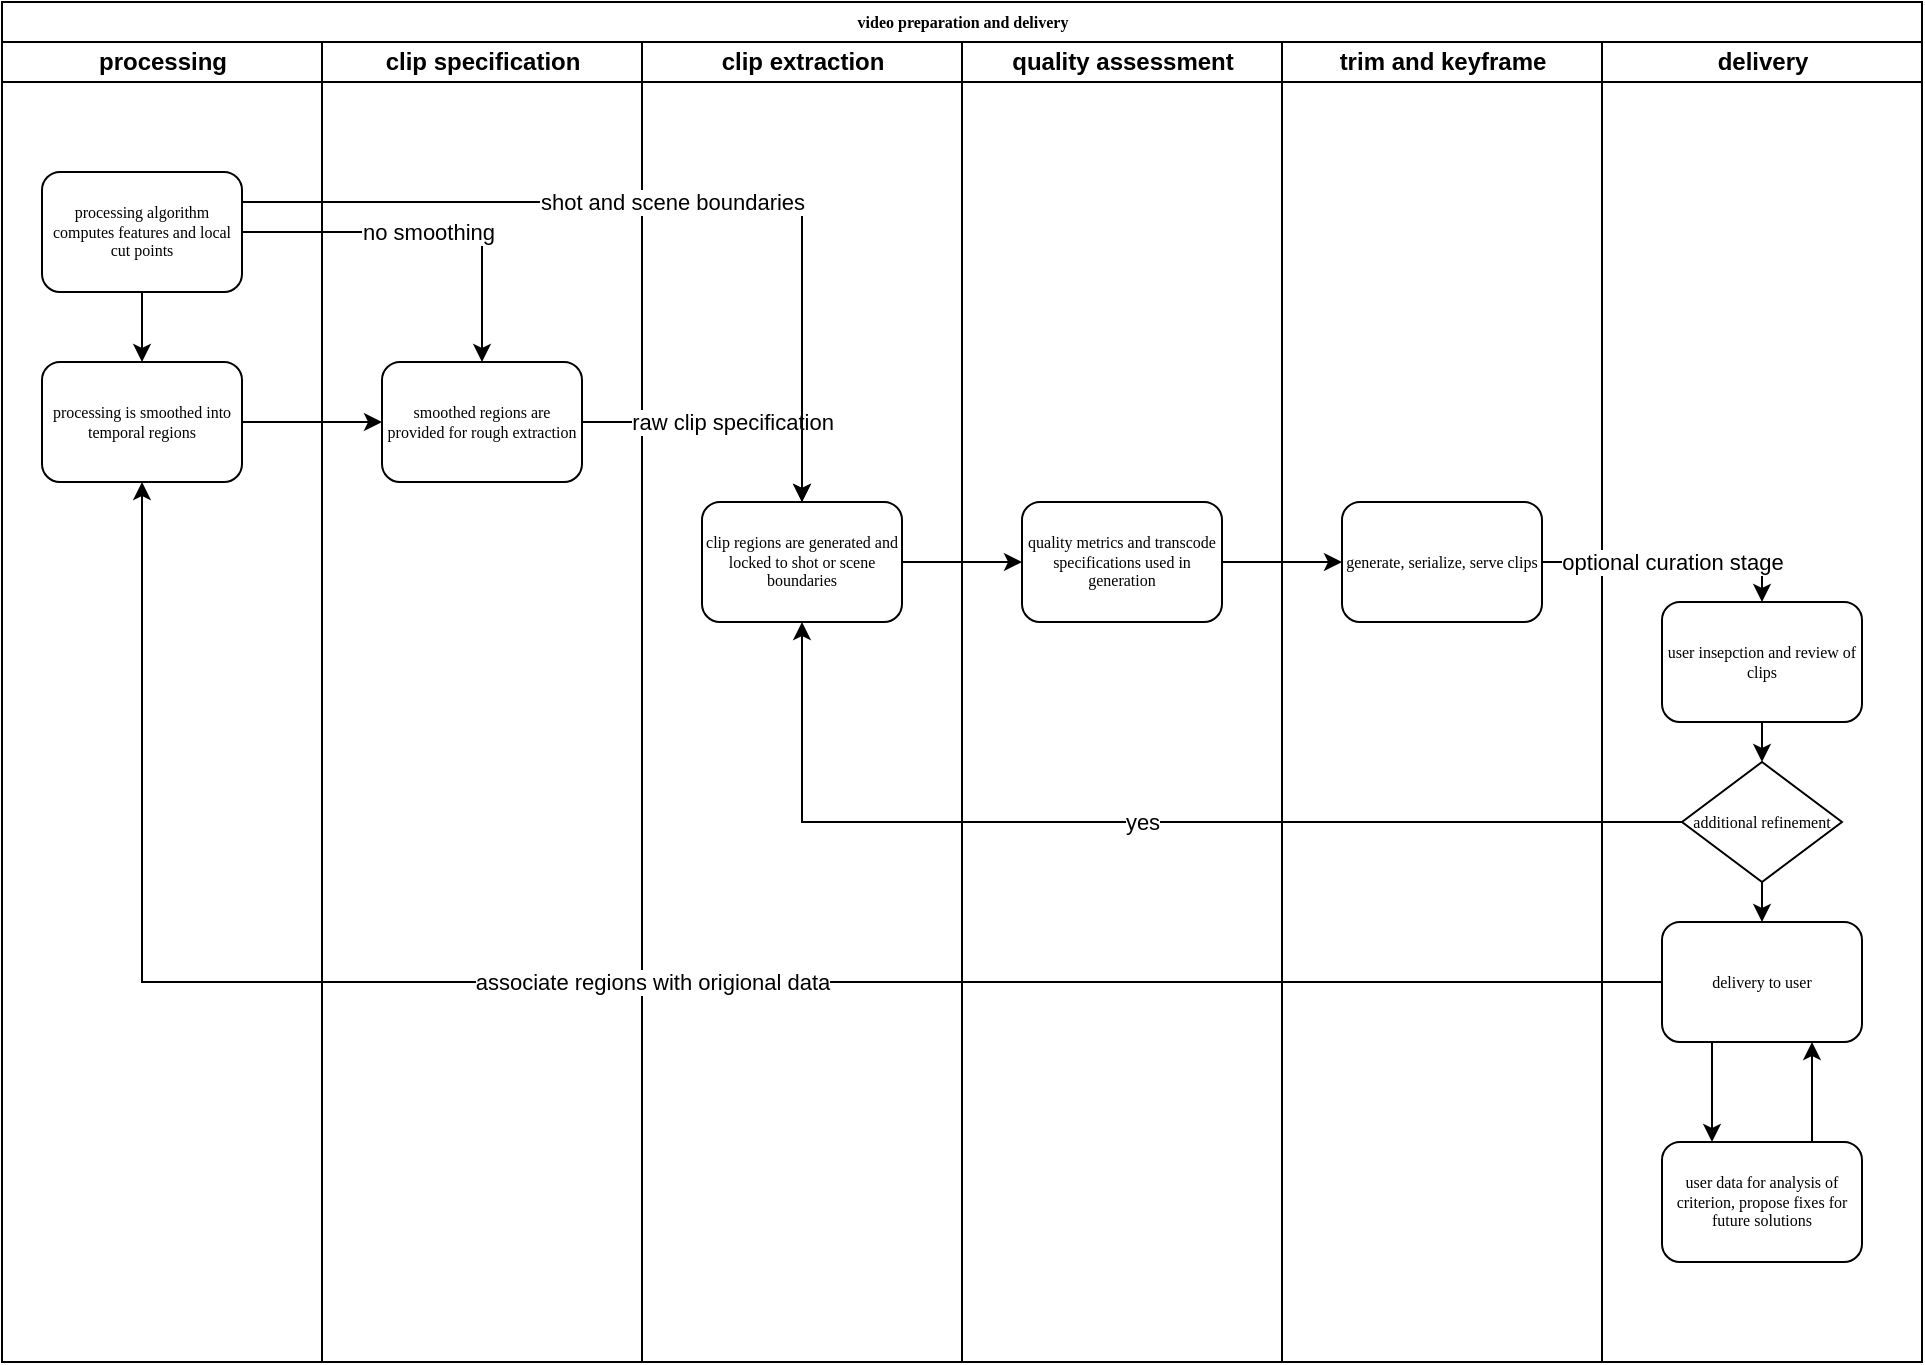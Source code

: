 <mxfile version="13.0.1" type="device"><diagram name="Page-1" id="74e2e168-ea6b-b213-b513-2b3c1d86103e"><mxGraphModel dx="1065" dy="674" grid="1" gridSize="10" guides="1" tooltips="1" connect="1" arrows="1" fold="1" page="1" pageScale="1" pageWidth="1100" pageHeight="850" background="#ffffff" math="0" shadow="0"><root><mxCell id="0"/><mxCell id="1" parent="0"/><mxCell id="77e6c97f196da883-1" value="video preparation and delivery" style="swimlane;html=1;childLayout=stackLayout;startSize=20;rounded=0;shadow=0;labelBackgroundColor=none;strokeWidth=1;fontFamily=Verdana;fontSize=8;align=center;" parent="1" vertex="1"><mxGeometry x="70" y="40" width="960" height="680" as="geometry"/></mxCell><mxCell id="77e6c97f196da883-2" value="processing" style="swimlane;html=1;startSize=20;" parent="77e6c97f196da883-1" vertex="1"><mxGeometry y="20" width="160" height="660" as="geometry"/></mxCell><mxCell id="dy2UvhM2YCHSaL11A__v-1" style="edgeStyle=orthogonalEdgeStyle;rounded=0;orthogonalLoop=1;jettySize=auto;html=1;exitX=0.5;exitY=1;exitDx=0;exitDy=0;entryX=0.5;entryY=0;entryDx=0;entryDy=0;" parent="77e6c97f196da883-2" source="77e6c97f196da883-8" target="77e6c97f196da883-9" edge="1"><mxGeometry relative="1" as="geometry"/></mxCell><mxCell id="77e6c97f196da883-8" value="processing algorithm computes features and local cut points" style="rounded=1;whiteSpace=wrap;html=1;shadow=0;labelBackgroundColor=none;strokeWidth=1;fontFamily=Verdana;fontSize=8;align=center;" parent="77e6c97f196da883-2" vertex="1"><mxGeometry x="20" y="65" width="100" height="60" as="geometry"/></mxCell><mxCell id="77e6c97f196da883-9" value="processing is smoothed into temporal regions" style="rounded=1;whiteSpace=wrap;html=1;shadow=0;labelBackgroundColor=none;strokeWidth=1;fontFamily=Verdana;fontSize=8;align=center;" parent="77e6c97f196da883-2" vertex="1"><mxGeometry x="20" y="160" width="100" height="60" as="geometry"/></mxCell><mxCell id="77e6c97f196da883-3" value="clip specification" style="swimlane;html=1;startSize=20;" parent="77e6c97f196da883-1" vertex="1"><mxGeometry x="160" y="20" width="160" height="660" as="geometry"/></mxCell><mxCell id="77e6c97f196da883-11" value="smoothed regions are provided for rough extraction" style="rounded=1;whiteSpace=wrap;html=1;shadow=0;labelBackgroundColor=none;strokeWidth=1;fontFamily=Verdana;fontSize=8;align=center;" parent="77e6c97f196da883-3" vertex="1"><mxGeometry x="30" y="160" width="100" height="60" as="geometry"/></mxCell><mxCell id="77e6c97f196da883-4" value="clip extraction" style="swimlane;html=1;startSize=20;" parent="77e6c97f196da883-1" vertex="1"><mxGeometry x="320" y="20" width="160" height="660" as="geometry"/></mxCell><mxCell id="77e6c97f196da883-12" value="clip regions are generated and locked to shot or scene boundaries" style="rounded=1;whiteSpace=wrap;html=1;shadow=0;labelBackgroundColor=none;strokeWidth=1;fontFamily=Verdana;fontSize=8;align=center;" parent="77e6c97f196da883-4" vertex="1"><mxGeometry x="30" y="230" width="100" height="60" as="geometry"/></mxCell><mxCell id="77e6c97f196da883-5" value="quality assessment" style="swimlane;html=1;startSize=20;" parent="77e6c97f196da883-1" vertex="1"><mxGeometry x="480" y="20" width="160" height="660" as="geometry"/></mxCell><mxCell id="dy2UvhM2YCHSaL11A__v-11" value="quality metrics and transcode specifications used in generation" style="rounded=1;whiteSpace=wrap;html=1;shadow=0;labelBackgroundColor=none;strokeWidth=1;fontFamily=Verdana;fontSize=8;align=center;" parent="77e6c97f196da883-5" vertex="1"><mxGeometry x="30" y="230" width="100" height="60" as="geometry"/></mxCell><mxCell id="77e6c97f196da883-6" value="trim and keyframe" style="swimlane;html=1;startSize=20;" parent="77e6c97f196da883-1" vertex="1"><mxGeometry x="640" y="20" width="160" height="660" as="geometry"/></mxCell><mxCell id="77e6c97f196da883-18" value="generate, serialize, serve clips" style="rounded=1;whiteSpace=wrap;html=1;shadow=0;labelBackgroundColor=none;strokeWidth=1;fontFamily=Verdana;fontSize=8;align=center;" parent="77e6c97f196da883-6" vertex="1"><mxGeometry x="30" y="230" width="100" height="60" as="geometry"/></mxCell><mxCell id="77e6c97f196da883-7" value="delivery" style="swimlane;html=1;startSize=20;" parent="77e6c97f196da883-1" vertex="1"><mxGeometry x="800" y="20" width="160" height="660" as="geometry"/></mxCell><mxCell id="dy2UvhM2YCHSaL11A__v-20" style="edgeStyle=orthogonalEdgeStyle;rounded=0;orthogonalLoop=1;jettySize=auto;html=1;exitX=0.5;exitY=1;exitDx=0;exitDy=0;entryX=0.5;entryY=0;entryDx=0;entryDy=0;" parent="77e6c97f196da883-7" source="77e6c97f196da883-24" target="dy2UvhM2YCHSaL11A__v-18" edge="1"><mxGeometry relative="1" as="geometry"/></mxCell><mxCell id="dy2UvhM2YCHSaL11A__v-22" style="edgeStyle=orthogonalEdgeStyle;rounded=0;orthogonalLoop=1;jettySize=auto;html=1;exitX=0.5;exitY=1;exitDx=0;exitDy=0;entryX=0.5;entryY=0;entryDx=0;entryDy=0;" parent="77e6c97f196da883-7" source="dy2UvhM2YCHSaL11A__v-18" target="dy2UvhM2YCHSaL11A__v-21" edge="1"><mxGeometry relative="1" as="geometry"/></mxCell><mxCell id="77e6c97f196da883-24" value="user insepction and review of clips" style="rounded=1;whiteSpace=wrap;html=1;shadow=0;labelBackgroundColor=none;strokeWidth=1;fontFamily=Verdana;fontSize=8;align=center;" parent="77e6c97f196da883-7" vertex="1"><mxGeometry x="30" y="280" width="100" height="60" as="geometry"/></mxCell><mxCell id="dy2UvhM2YCHSaL11A__v-18" value="additional refinement" style="rhombus;whiteSpace=wrap;html=1;rounded=0;shadow=0;labelBackgroundColor=none;strokeWidth=1;fontFamily=Verdana;fontSize=8;align=center;" parent="77e6c97f196da883-7" vertex="1"><mxGeometry x="40" y="360" width="80" height="60" as="geometry"/></mxCell><mxCell id="_EmnVY6DcIiCIUyPqs2S-2" style="edgeStyle=orthogonalEdgeStyle;rounded=0;orthogonalLoop=1;jettySize=auto;html=1;exitX=0.25;exitY=1;exitDx=0;exitDy=0;entryX=0.25;entryY=0;entryDx=0;entryDy=0;" edge="1" parent="77e6c97f196da883-7" source="dy2UvhM2YCHSaL11A__v-21" target="_EmnVY6DcIiCIUyPqs2S-1"><mxGeometry relative="1" as="geometry"/></mxCell><mxCell id="dy2UvhM2YCHSaL11A__v-21" value="delivery to user" style="rounded=1;whiteSpace=wrap;html=1;shadow=0;labelBackgroundColor=none;strokeWidth=1;fontFamily=Verdana;fontSize=8;align=center;" parent="77e6c97f196da883-7" vertex="1"><mxGeometry x="30" y="440" width="100" height="60" as="geometry"/></mxCell><mxCell id="_EmnVY6DcIiCIUyPqs2S-3" style="edgeStyle=orthogonalEdgeStyle;rounded=0;orthogonalLoop=1;jettySize=auto;html=1;exitX=0.75;exitY=0;exitDx=0;exitDy=0;entryX=0.75;entryY=1;entryDx=0;entryDy=0;" edge="1" parent="77e6c97f196da883-7" source="_EmnVY6DcIiCIUyPqs2S-1" target="dy2UvhM2YCHSaL11A__v-21"><mxGeometry relative="1" as="geometry"/></mxCell><mxCell id="_EmnVY6DcIiCIUyPqs2S-1" value="user data for analysis of criterion, propose fixes for future solutions" style="rounded=1;whiteSpace=wrap;html=1;shadow=0;labelBackgroundColor=none;strokeWidth=1;fontFamily=Verdana;fontSize=8;align=center;" vertex="1" parent="77e6c97f196da883-7"><mxGeometry x="30" y="550" width="100" height="60" as="geometry"/></mxCell><mxCell id="dy2UvhM2YCHSaL11A__v-2" value="no smoothing" style="edgeStyle=orthogonalEdgeStyle;rounded=0;orthogonalLoop=1;jettySize=auto;html=1;exitX=1;exitY=0.5;exitDx=0;exitDy=0;" parent="77e6c97f196da883-1" source="77e6c97f196da883-8" target="77e6c97f196da883-11" edge="1"><mxGeometry relative="1" as="geometry"/></mxCell><mxCell id="dy2UvhM2YCHSaL11A__v-3" style="edgeStyle=orthogonalEdgeStyle;rounded=0;orthogonalLoop=1;jettySize=auto;html=1;exitX=1;exitY=0.5;exitDx=0;exitDy=0;" parent="77e6c97f196da883-1" source="77e6c97f196da883-9" target="77e6c97f196da883-11" edge="1"><mxGeometry relative="1" as="geometry"/></mxCell><mxCell id="dy2UvhM2YCHSaL11A__v-4" value="raw clip specification" style="edgeStyle=orthogonalEdgeStyle;rounded=0;orthogonalLoop=1;jettySize=auto;html=1;exitX=1;exitY=0.5;exitDx=0;exitDy=0;" parent="77e6c97f196da883-1" source="77e6c97f196da883-11" target="77e6c97f196da883-12" edge="1"><mxGeometry relative="1" as="geometry"/></mxCell><mxCell id="dy2UvhM2YCHSaL11A__v-7" value="shot and scene boundaries" style="edgeStyle=orthogonalEdgeStyle;rounded=0;orthogonalLoop=1;jettySize=auto;html=1;exitX=1;exitY=0.25;exitDx=0;exitDy=0;" parent="77e6c97f196da883-1" source="77e6c97f196da883-8" target="77e6c97f196da883-12" edge="1"><mxGeometry relative="1" as="geometry"/></mxCell><mxCell id="dy2UvhM2YCHSaL11A__v-15" value="optional curation stage" style="edgeStyle=orthogonalEdgeStyle;rounded=0;orthogonalLoop=1;jettySize=auto;html=1;exitX=1;exitY=0.5;exitDx=0;exitDy=0;entryX=0.5;entryY=0;entryDx=0;entryDy=0;" parent="77e6c97f196da883-1" source="77e6c97f196da883-18" target="77e6c97f196da883-24" edge="1"><mxGeometry relative="1" as="geometry"/></mxCell><mxCell id="dy2UvhM2YCHSaL11A__v-16" style="edgeStyle=orthogonalEdgeStyle;rounded=0;orthogonalLoop=1;jettySize=auto;html=1;exitX=1;exitY=0.5;exitDx=0;exitDy=0;entryX=0;entryY=0.5;entryDx=0;entryDy=0;" parent="77e6c97f196da883-1" source="77e6c97f196da883-12" target="dy2UvhM2YCHSaL11A__v-11" edge="1"><mxGeometry relative="1" as="geometry"/></mxCell><mxCell id="dy2UvhM2YCHSaL11A__v-17" style="edgeStyle=orthogonalEdgeStyle;rounded=0;orthogonalLoop=1;jettySize=auto;html=1;exitX=1;exitY=0.5;exitDx=0;exitDy=0;entryX=0;entryY=0.5;entryDx=0;entryDy=0;" parent="77e6c97f196da883-1" source="dy2UvhM2YCHSaL11A__v-11" target="77e6c97f196da883-18" edge="1"><mxGeometry relative="1" as="geometry"/></mxCell><mxCell id="dy2UvhM2YCHSaL11A__v-19" value="yes" style="edgeStyle=orthogonalEdgeStyle;rounded=0;orthogonalLoop=1;jettySize=auto;html=1;exitX=0;exitY=0.5;exitDx=0;exitDy=0;entryX=0.5;entryY=1;entryDx=0;entryDy=0;" parent="77e6c97f196da883-1" source="dy2UvhM2YCHSaL11A__v-18" target="77e6c97f196da883-12" edge="1"><mxGeometry relative="1" as="geometry"/></mxCell><mxCell id="dy2UvhM2YCHSaL11A__v-23" value="associate regions with origional data" style="edgeStyle=orthogonalEdgeStyle;rounded=0;orthogonalLoop=1;jettySize=auto;html=1;exitX=0;exitY=0.5;exitDx=0;exitDy=0;entryX=0.5;entryY=1;entryDx=0;entryDy=0;" parent="77e6c97f196da883-1" source="dy2UvhM2YCHSaL11A__v-21" target="77e6c97f196da883-9" edge="1"><mxGeometry relative="1" as="geometry"/></mxCell></root></mxGraphModel></diagram></mxfile>